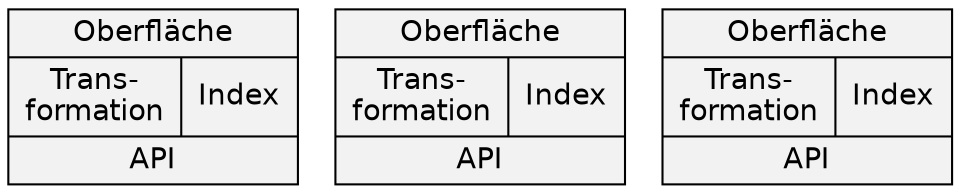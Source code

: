 digraph scs {
	compound=true
	node[shape=box style=filled fillcolor=gray95 fontname=helvetica]
	graph [fontname=helvetica]
	edge[fontname=helvetica]
	edge[arrowhead=empty arrowtail=empty]
	rankdir=TD
	splines=false
	scs1[shape=record label="{Oberfläche|{Trans-\nformation|Index}|API}"]
	scs2[shape=record label="{Oberfläche|{Trans-\nformation|Index}|API}"]
	scs3[shape=record label="{Oberfläche|{Trans-\nformation|Index}|API}"]
}